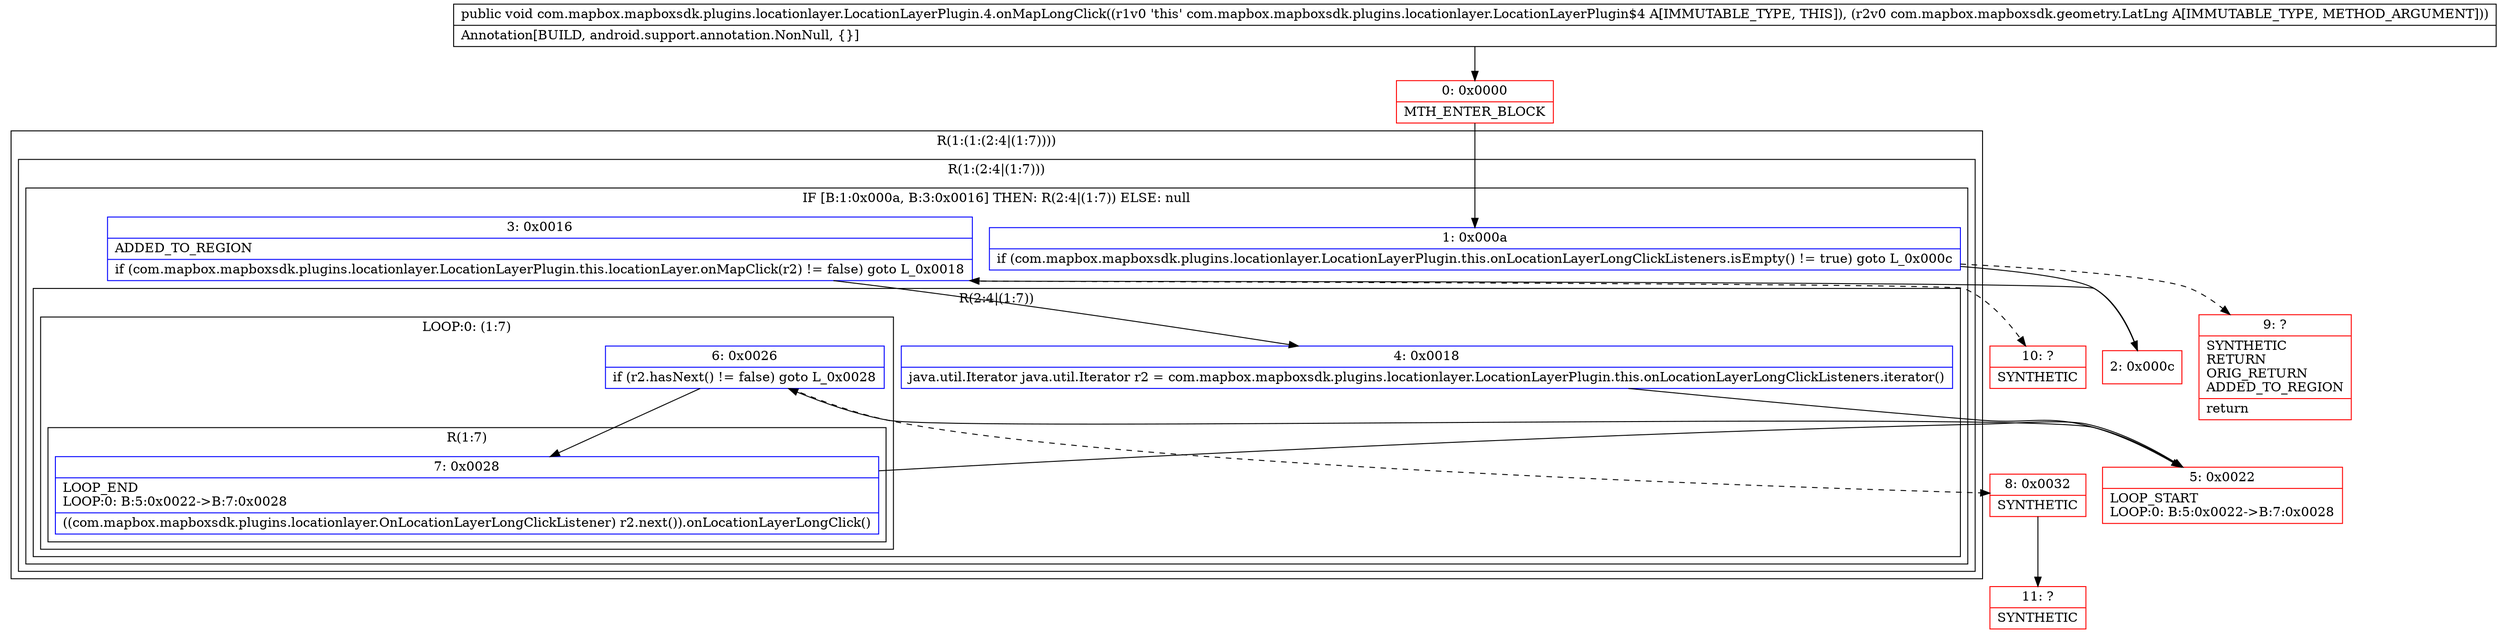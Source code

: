 digraph "CFG forcom.mapbox.mapboxsdk.plugins.locationlayer.LocationLayerPlugin.4.onMapLongClick(Lcom\/mapbox\/mapboxsdk\/geometry\/LatLng;)V" {
subgraph cluster_Region_1547510195 {
label = "R(1:(1:(2:4|(1:7))))";
node [shape=record,color=blue];
subgraph cluster_Region_331349989 {
label = "R(1:(2:4|(1:7)))";
node [shape=record,color=blue];
subgraph cluster_IfRegion_1953537188 {
label = "IF [B:1:0x000a, B:3:0x0016] THEN: R(2:4|(1:7)) ELSE: null";
node [shape=record,color=blue];
Node_1 [shape=record,label="{1\:\ 0x000a|if (com.mapbox.mapboxsdk.plugins.locationlayer.LocationLayerPlugin.this.onLocationLayerLongClickListeners.isEmpty() != true) goto L_0x000c\l}"];
Node_3 [shape=record,label="{3\:\ 0x0016|ADDED_TO_REGION\l|if (com.mapbox.mapboxsdk.plugins.locationlayer.LocationLayerPlugin.this.locationLayer.onMapClick(r2) != false) goto L_0x0018\l}"];
subgraph cluster_Region_1307395467 {
label = "R(2:4|(1:7))";
node [shape=record,color=blue];
Node_4 [shape=record,label="{4\:\ 0x0018|java.util.Iterator java.util.Iterator r2 = com.mapbox.mapboxsdk.plugins.locationlayer.LocationLayerPlugin.this.onLocationLayerLongClickListeners.iterator()\l}"];
subgraph cluster_LoopRegion_278856162 {
label = "LOOP:0: (1:7)";
node [shape=record,color=blue];
Node_6 [shape=record,label="{6\:\ 0x0026|if (r2.hasNext() != false) goto L_0x0028\l}"];
subgraph cluster_Region_628271668 {
label = "R(1:7)";
node [shape=record,color=blue];
Node_7 [shape=record,label="{7\:\ 0x0028|LOOP_END\lLOOP:0: B:5:0x0022\-\>B:7:0x0028\l|((com.mapbox.mapboxsdk.plugins.locationlayer.OnLocationLayerLongClickListener) r2.next()).onLocationLayerLongClick()\l}"];
}
}
}
}
}
}
Node_0 [shape=record,color=red,label="{0\:\ 0x0000|MTH_ENTER_BLOCK\l}"];
Node_2 [shape=record,color=red,label="{2\:\ 0x000c}"];
Node_5 [shape=record,color=red,label="{5\:\ 0x0022|LOOP_START\lLOOP:0: B:5:0x0022\-\>B:7:0x0028\l}"];
Node_8 [shape=record,color=red,label="{8\:\ 0x0032|SYNTHETIC\l}"];
Node_9 [shape=record,color=red,label="{9\:\ ?|SYNTHETIC\lRETURN\lORIG_RETURN\lADDED_TO_REGION\l|return\l}"];
Node_10 [shape=record,color=red,label="{10\:\ ?|SYNTHETIC\l}"];
Node_11 [shape=record,color=red,label="{11\:\ ?|SYNTHETIC\l}"];
MethodNode[shape=record,label="{public void com.mapbox.mapboxsdk.plugins.locationlayer.LocationLayerPlugin.4.onMapLongClick((r1v0 'this' com.mapbox.mapboxsdk.plugins.locationlayer.LocationLayerPlugin$4 A[IMMUTABLE_TYPE, THIS]), (r2v0 com.mapbox.mapboxsdk.geometry.LatLng A[IMMUTABLE_TYPE, METHOD_ARGUMENT]))  | Annotation[BUILD, android.support.annotation.NonNull, \{\}]\l}"];
MethodNode -> Node_0;
Node_1 -> Node_2;
Node_1 -> Node_9[style=dashed];
Node_3 -> Node_4;
Node_3 -> Node_10[style=dashed];
Node_4 -> Node_5;
Node_6 -> Node_7;
Node_6 -> Node_8[style=dashed];
Node_7 -> Node_5;
Node_0 -> Node_1;
Node_2 -> Node_3;
Node_5 -> Node_6;
Node_8 -> Node_11;
}

